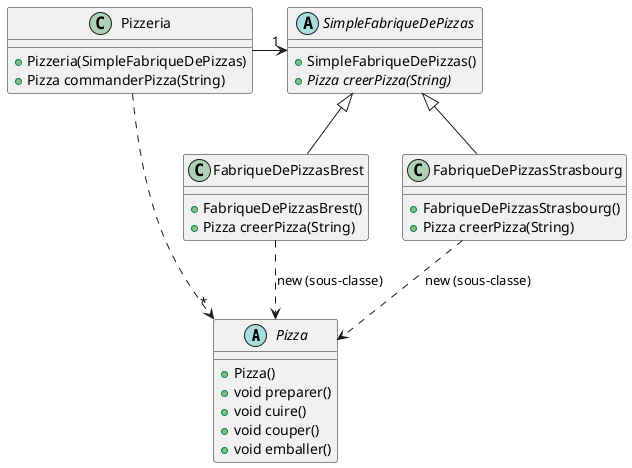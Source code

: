 ------------------------
c:\blt\gitcpoa-REMOTE-WORKING\cpoa\images\Pizzeria2.png

@startuml

' definitions
' -----------

' package ""
abstract Pizza

class Pizzeria {
    + Pizzeria(SimpleFabriqueDePizzas)
    + Pizza commanderPizza(String)
}

abstract class SimpleFabriqueDePizzas {
    + SimpleFabriqueDePizzas()
    + Pizza {abstract} creerPizza(String)
}
class FabriqueDePizzasBrest
class FabriqueDePizzasStrasbourg

' end package

Pizzeria  ..>  "*" Pizza 

' content
' -------

' Pizzeria:
Pizzeria -> "1" SimpleFabriqueDePizzas


' SimpleFabriqueDePizzas:


SimpleFabriqueDePizzas <|-- FabriqueDePizzasBrest
FabriqueDePizzasBrest : + FabriqueDePizzasBrest()
FabriqueDePizzasBrest : + Pizza creerPizza(String)

SimpleFabriqueDePizzas <|-- FabriqueDePizzasStrasbourg
FabriqueDePizzasStrasbourg : + FabriqueDePizzasStrasbourg()
FabriqueDePizzasStrasbourg : + Pizza creerPizza(String)

FabriqueDePizzasBrest ..>  Pizza:new (sous-classe)
FabriqueDePizzasStrasbourg ..>  Pizza:new (sous-classe)

' Pizza:
Pizza : + Pizza()
Pizza : + void preparer()
Pizza : + void cuire()
Pizza : + void couper()
Pizza : + void emballer()

@enduml

PlantUML version 8009beta1(8009beta1)
(GPL source distribution)
Java(TM) SE Runtime Environment
Java HotSpot(TM) 64-Bit Server VM
1.6.0_65-b14-466.1-11M4716
Mac OS X
------------------------
